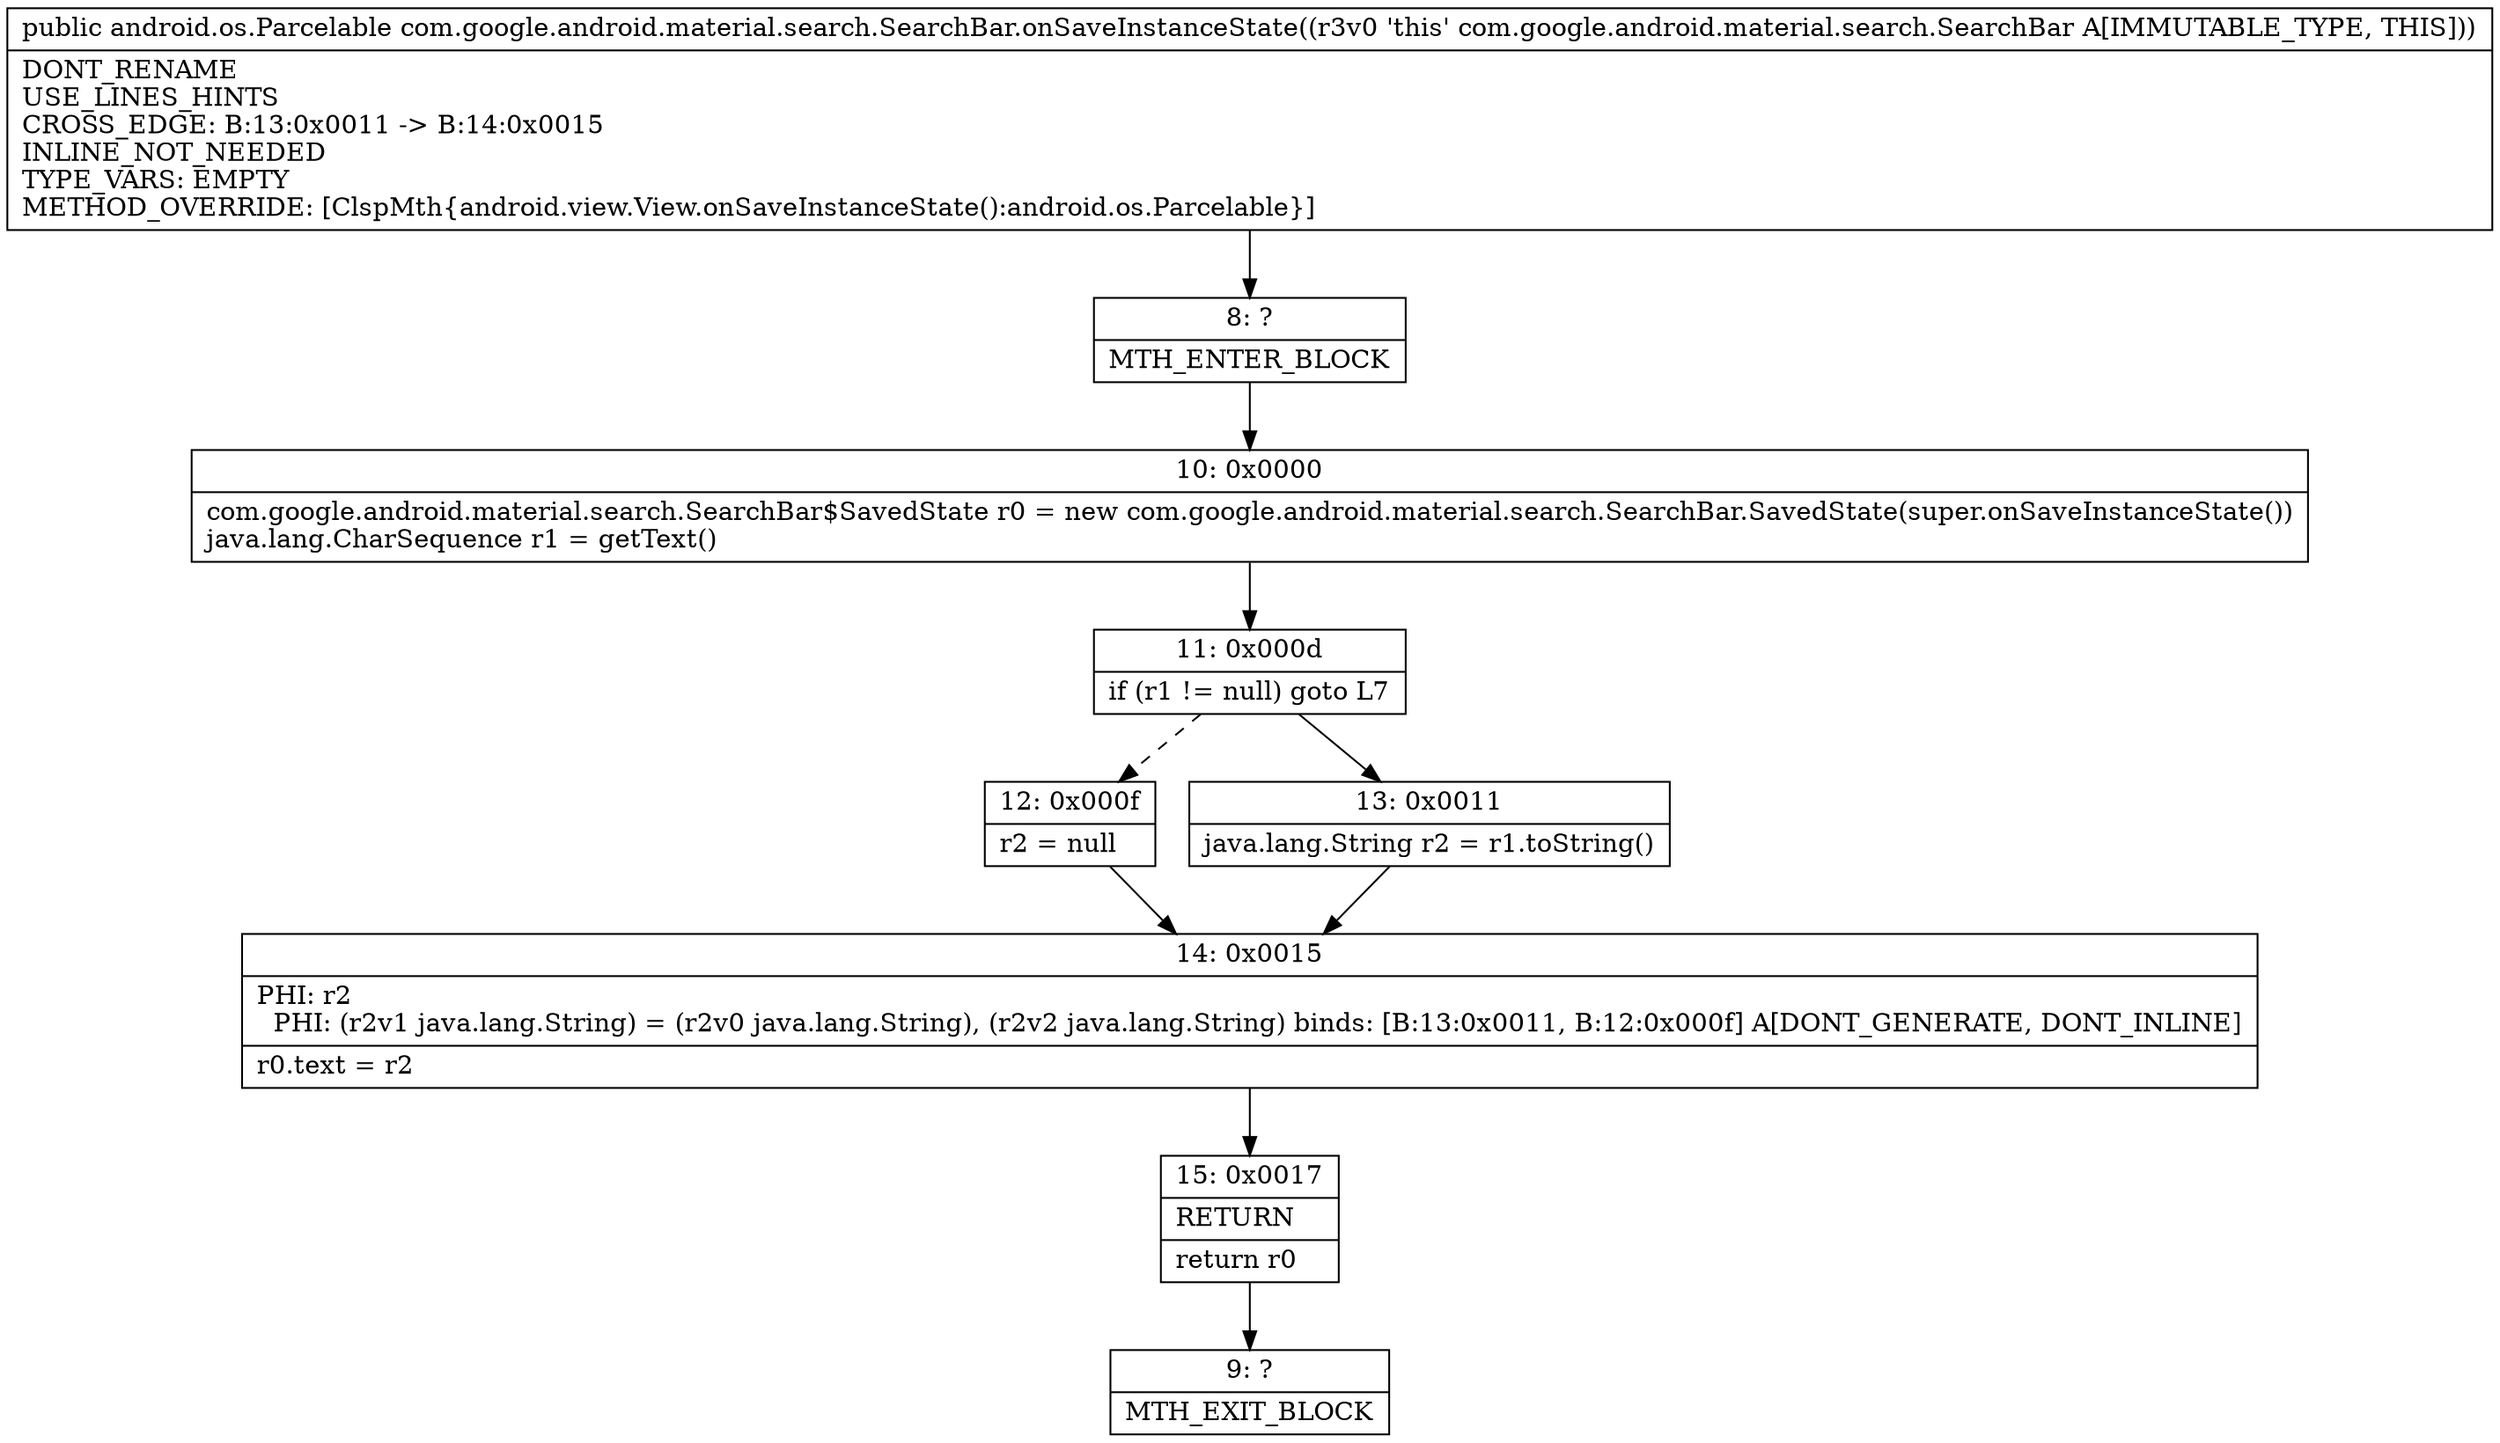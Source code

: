 digraph "CFG forcom.google.android.material.search.SearchBar.onSaveInstanceState()Landroid\/os\/Parcelable;" {
Node_8 [shape=record,label="{8\:\ ?|MTH_ENTER_BLOCK\l}"];
Node_10 [shape=record,label="{10\:\ 0x0000|com.google.android.material.search.SearchBar$SavedState r0 = new com.google.android.material.search.SearchBar.SavedState(super.onSaveInstanceState())\ljava.lang.CharSequence r1 = getText()\l}"];
Node_11 [shape=record,label="{11\:\ 0x000d|if (r1 != null) goto L7\l}"];
Node_12 [shape=record,label="{12\:\ 0x000f|r2 = null\l}"];
Node_14 [shape=record,label="{14\:\ 0x0015|PHI: r2 \l  PHI: (r2v1 java.lang.String) = (r2v0 java.lang.String), (r2v2 java.lang.String) binds: [B:13:0x0011, B:12:0x000f] A[DONT_GENERATE, DONT_INLINE]\l|r0.text = r2\l}"];
Node_15 [shape=record,label="{15\:\ 0x0017|RETURN\l|return r0\l}"];
Node_9 [shape=record,label="{9\:\ ?|MTH_EXIT_BLOCK\l}"];
Node_13 [shape=record,label="{13\:\ 0x0011|java.lang.String r2 = r1.toString()\l}"];
MethodNode[shape=record,label="{public android.os.Parcelable com.google.android.material.search.SearchBar.onSaveInstanceState((r3v0 'this' com.google.android.material.search.SearchBar A[IMMUTABLE_TYPE, THIS]))  | DONT_RENAME\lUSE_LINES_HINTS\lCROSS_EDGE: B:13:0x0011 \-\> B:14:0x0015\lINLINE_NOT_NEEDED\lTYPE_VARS: EMPTY\lMETHOD_OVERRIDE: [ClspMth\{android.view.View.onSaveInstanceState():android.os.Parcelable\}]\l}"];
MethodNode -> Node_8;Node_8 -> Node_10;
Node_10 -> Node_11;
Node_11 -> Node_12[style=dashed];
Node_11 -> Node_13;
Node_12 -> Node_14;
Node_14 -> Node_15;
Node_15 -> Node_9;
Node_13 -> Node_14;
}

